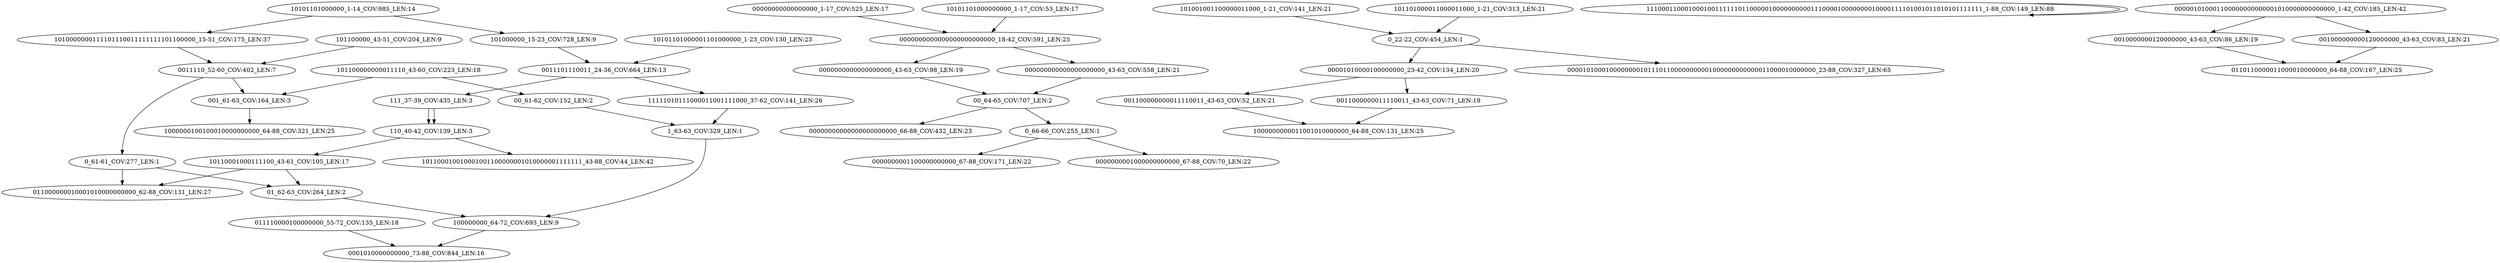 digraph G {
    "101000000_15-23_COV:728_LEN:9" -> "0011101110011_24-36_COV:664_LEN:13";
    "0000000000000000000000000_18-42_COV:591_LEN:25" -> "0000000000000000000_43-63_COV:98_LEN:19";
    "0000000000000000000000000_18-42_COV:591_LEN:25" -> "000000000000000000000_43-63_COV:558_LEN:21";
    "101001001100000011000_1-21_COV:141_LEN:21" -> "0_22-22_COV:454_LEN:1";
    "00_64-65_COV:707_LEN:2" -> "00000000000000000000000_66-88_COV:432_LEN:23";
    "00_64-65_COV:707_LEN:2" -> "0_66-66_COV:255_LEN:1";
    "001100000000011110011_43-63_COV:52_LEN:21" -> "1000000000011001010000000_64-88_COV:131_LEN:25";
    "10101101000000_1-14_COV:985_LEN:14" -> "101000000_15-23_COV:728_LEN:9";
    "10101101000000_1-14_COV:985_LEN:14" -> "1010000000111101110011111111101100000_15-51_COV:175_LEN:37";
    "101101000011000011000_1-21_COV:313_LEN:21" -> "0_22-22_COV:454_LEN:1";
    "1110001100010001001111110110000010000000000111000010000000010000111101001011010101111111_1-88_COV:149_LEN:88" -> "1110001100010001001111110110000010000000000111000010000000010000111101001011010101111111_1-88_COV:149_LEN:88";
    "011110000100000000_55-72_COV:135_LEN:18" -> "0001010000000000_73-88_COV:844_LEN:16";
    "0_66-66_COV:255_LEN:1" -> "0000000001100000000000_67-88_COV:171_LEN:22";
    "0_66-66_COV:255_LEN:1" -> "0000000001000000000000_67-88_COV:70_LEN:22";
    "0011110_52-60_COV:402_LEN:7" -> "0_61-61_COV:277_LEN:1";
    "0011110_52-60_COV:402_LEN:7" -> "001_61-63_COV:164_LEN:3";
    "0011000000011110011_43-63_COV:71_LEN:19" -> "1000000000011001010000000_64-88_COV:131_LEN:25";
    "11111010111000011001111000_37-62_COV:141_LEN:26" -> "1_63-63_COV:329_LEN:1";
    "0_22-22_COV:454_LEN:1" -> "00001010000100000000_23-42_COV:134_LEN:20";
    "0_22-22_COV:454_LEN:1" -> "00001010001000000001011101100000000001000000000000011000010000000_23-88_COV:327_LEN:65";
    "001_61-63_COV:164_LEN:3" -> "1000000100100010000000000_64-88_COV:321_LEN:25";
    "0011101110011_24-36_COV:664_LEN:13" -> "111_37-39_COV:435_LEN:3";
    "0011101110011_24-36_COV:664_LEN:13" -> "11111010111000011001111000_37-62_COV:141_LEN:26";
    "000001010001100000000000001010000000000000_1-42_COV:185_LEN:42" -> "0010000000120000000_43-63_COV:86_LEN:19";
    "000001010001100000000000001010000000000000_1-42_COV:185_LEN:42" -> "001000000000120000000_43-63_COV:83_LEN:21";
    "100000000_64-72_COV:693_LEN:9" -> "0001010000000000_73-88_COV:844_LEN:16";
    "0010000000120000000_43-63_COV:86_LEN:19" -> "0110110000011000010000000_64-88_COV:167_LEN:25";
    "101100000_43-51_COV:204_LEN:9" -> "0011110_52-60_COV:402_LEN:7";
    "10110001000111100_43-61_COV:105_LEN:17" -> "01_62-63_COV:264_LEN:2";
    "10110001000111100_43-61_COV:105_LEN:17" -> "011000000010001010000000000_62-88_COV:131_LEN:27";
    "0_61-61_COV:277_LEN:1" -> "01_62-63_COV:264_LEN:2";
    "0_61-61_COV:277_LEN:1" -> "011000000010001010000000000_62-88_COV:131_LEN:27";
    "000000000000000000000_43-63_COV:558_LEN:21" -> "00_64-65_COV:707_LEN:2";
    "00_61-62_COV:152_LEN:2" -> "1_63-63_COV:329_LEN:1";
    "111_37-39_COV:435_LEN:3" -> "110_40-42_COV:139_LEN:3";
    "111_37-39_COV:435_LEN:3" -> "110_40-42_COV:139_LEN:3";
    "110_40-42_COV:139_LEN:3" -> "10110001000111100_43-61_COV:105_LEN:17";
    "110_40-42_COV:139_LEN:3" -> "101100010010001001100000001010000001111111_43-88_COV:44_LEN:42";
    "00000000000000000_1-17_COV:525_LEN:17" -> "0000000000000000000000000_18-42_COV:591_LEN:25";
    "10101101000000000_1-17_COV:53_LEN:17" -> "0000000000000000000000000_18-42_COV:591_LEN:25";
    "001000000000120000000_43-63_COV:83_LEN:21" -> "0110110000011000010000000_64-88_COV:167_LEN:25";
    "101100000000011110_43-60_COV:223_LEN:18" -> "00_61-62_COV:152_LEN:2";
    "101100000000011110_43-60_COV:223_LEN:18" -> "001_61-63_COV:164_LEN:3";
    "1_63-63_COV:329_LEN:1" -> "100000000_64-72_COV:693_LEN:9";
    "0000000000000000000_43-63_COV:98_LEN:19" -> "00_64-65_COV:707_LEN:2";
    "01_62-63_COV:264_LEN:2" -> "100000000_64-72_COV:693_LEN:9";
    "00001010000100000000_23-42_COV:134_LEN:20" -> "001100000000011110011_43-63_COV:52_LEN:21";
    "00001010000100000000_23-42_COV:134_LEN:20" -> "0011000000011110011_43-63_COV:71_LEN:19";
    "1010000000111101110011111111101100000_15-51_COV:175_LEN:37" -> "0011110_52-60_COV:402_LEN:7";
    "10101101000001101000000_1-23_COV:130_LEN:23" -> "0011101110011_24-36_COV:664_LEN:13";
}
